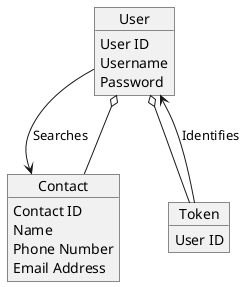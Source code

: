 @startuml

object Contact {
    Contact ID
    Name
    Phone Number
    Email Address
}

object User {
    User ID
    Username
    Password
}

object Token {
    User ID
}

User --> Contact : Searches
Token --> User : Identifies
User o-- Contact
User o-- Token

@enduml